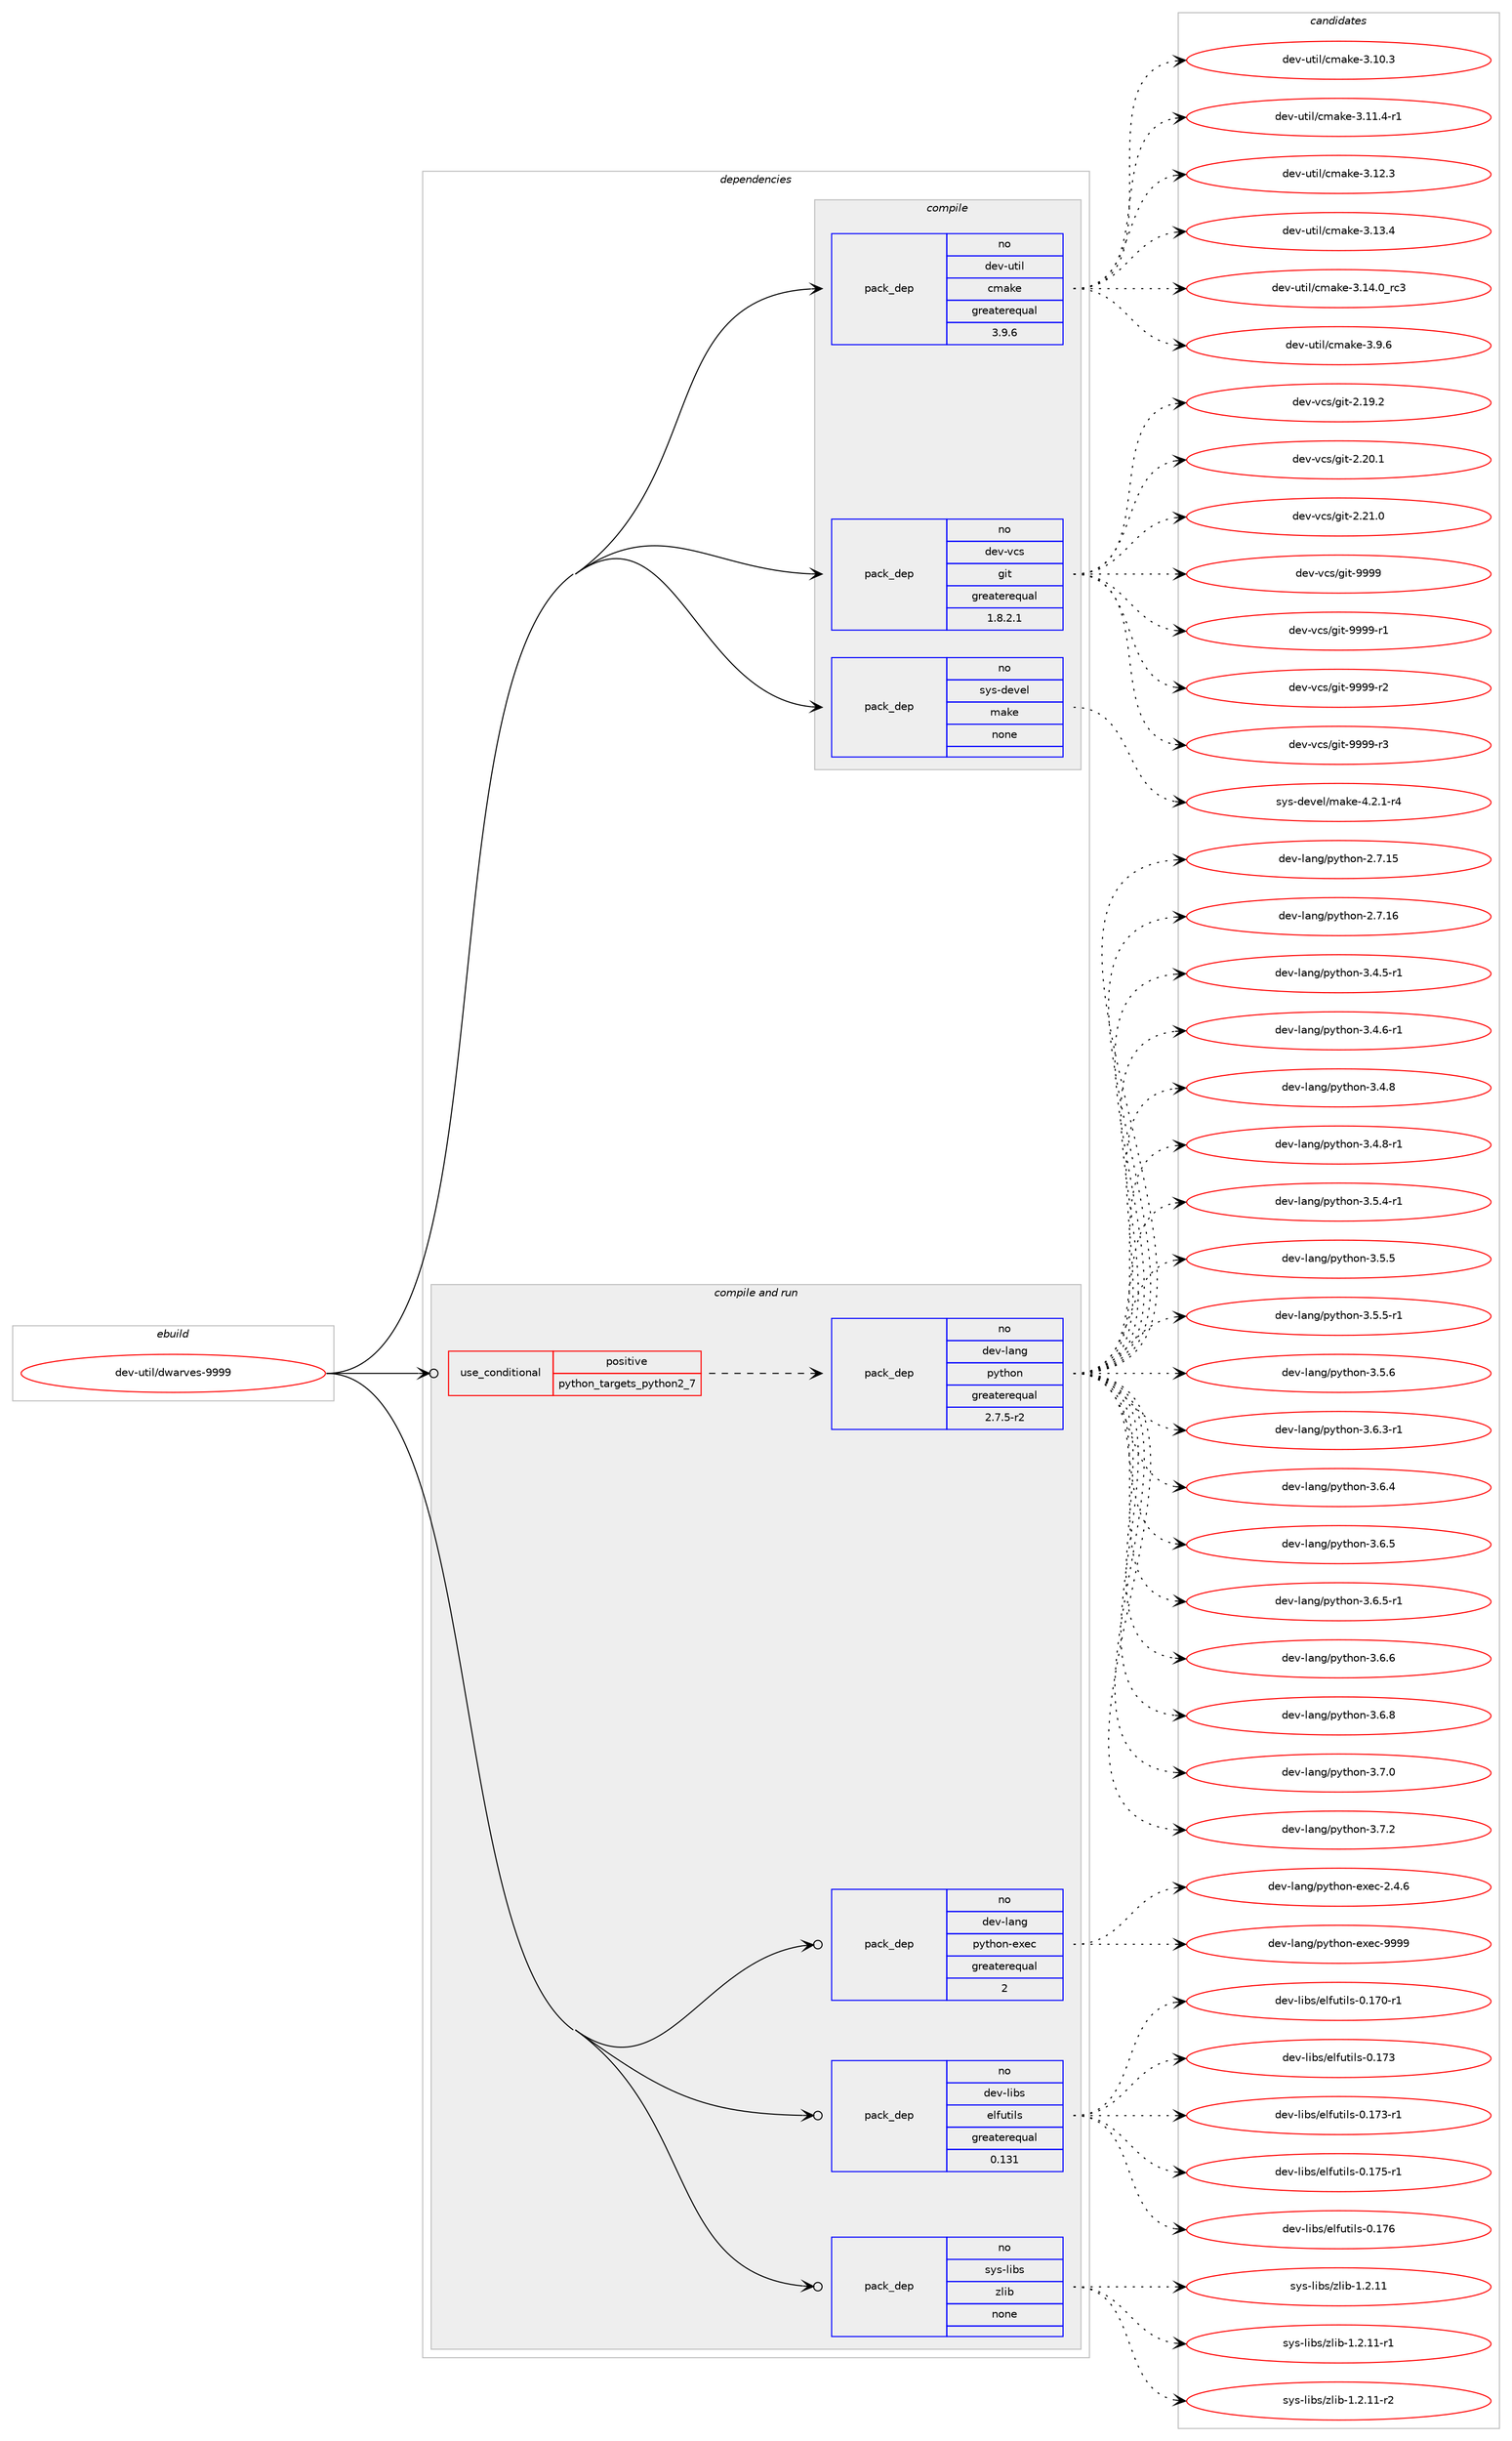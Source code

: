 digraph prolog {

# *************
# Graph options
# *************

newrank=true;
concentrate=true;
compound=true;
graph [rankdir=LR,fontname=Helvetica,fontsize=10,ranksep=1.5];#, ranksep=2.5, nodesep=0.2];
edge  [arrowhead=vee];
node  [fontname=Helvetica,fontsize=10];

# **********
# The ebuild
# **********

subgraph cluster_leftcol {
color=gray;
rank=same;
label=<<i>ebuild</i>>;
id [label="dev-util/dwarves-9999", color=red, width=4, href="../dev-util/dwarves-9999.svg"];
}

# ****************
# The dependencies
# ****************

subgraph cluster_midcol {
color=gray;
label=<<i>dependencies</i>>;
subgraph cluster_compile {
fillcolor="#eeeeee";
style=filled;
label=<<i>compile</i>>;
subgraph pack1096904 {
dependency1544777 [label=<<TABLE BORDER="0" CELLBORDER="1" CELLSPACING="0" CELLPADDING="4" WIDTH="220"><TR><TD ROWSPAN="6" CELLPADDING="30">pack_dep</TD></TR><TR><TD WIDTH="110">no</TD></TR><TR><TD>dev-util</TD></TR><TR><TD>cmake</TD></TR><TR><TD>greaterequal</TD></TR><TR><TD>3.9.6</TD></TR></TABLE>>, shape=none, color=blue];
}
id:e -> dependency1544777:w [weight=20,style="solid",arrowhead="vee"];
subgraph pack1096905 {
dependency1544778 [label=<<TABLE BORDER="0" CELLBORDER="1" CELLSPACING="0" CELLPADDING="4" WIDTH="220"><TR><TD ROWSPAN="6" CELLPADDING="30">pack_dep</TD></TR><TR><TD WIDTH="110">no</TD></TR><TR><TD>dev-vcs</TD></TR><TR><TD>git</TD></TR><TR><TD>greaterequal</TD></TR><TR><TD>1.8.2.1</TD></TR></TABLE>>, shape=none, color=blue];
}
id:e -> dependency1544778:w [weight=20,style="solid",arrowhead="vee"];
subgraph pack1096906 {
dependency1544779 [label=<<TABLE BORDER="0" CELLBORDER="1" CELLSPACING="0" CELLPADDING="4" WIDTH="220"><TR><TD ROWSPAN="6" CELLPADDING="30">pack_dep</TD></TR><TR><TD WIDTH="110">no</TD></TR><TR><TD>sys-devel</TD></TR><TR><TD>make</TD></TR><TR><TD>none</TD></TR><TR><TD></TD></TR></TABLE>>, shape=none, color=blue];
}
id:e -> dependency1544779:w [weight=20,style="solid",arrowhead="vee"];
}
subgraph cluster_compileandrun {
fillcolor="#eeeeee";
style=filled;
label=<<i>compile and run</i>>;
subgraph cond424250 {
dependency1544780 [label=<<TABLE BORDER="0" CELLBORDER="1" CELLSPACING="0" CELLPADDING="4"><TR><TD ROWSPAN="3" CELLPADDING="10">use_conditional</TD></TR><TR><TD>positive</TD></TR><TR><TD>python_targets_python2_7</TD></TR></TABLE>>, shape=none, color=red];
subgraph pack1096907 {
dependency1544781 [label=<<TABLE BORDER="0" CELLBORDER="1" CELLSPACING="0" CELLPADDING="4" WIDTH="220"><TR><TD ROWSPAN="6" CELLPADDING="30">pack_dep</TD></TR><TR><TD WIDTH="110">no</TD></TR><TR><TD>dev-lang</TD></TR><TR><TD>python</TD></TR><TR><TD>greaterequal</TD></TR><TR><TD>2.7.5-r2</TD></TR></TABLE>>, shape=none, color=blue];
}
dependency1544780:e -> dependency1544781:w [weight=20,style="dashed",arrowhead="vee"];
}
id:e -> dependency1544780:w [weight=20,style="solid",arrowhead="odotvee"];
subgraph pack1096908 {
dependency1544782 [label=<<TABLE BORDER="0" CELLBORDER="1" CELLSPACING="0" CELLPADDING="4" WIDTH="220"><TR><TD ROWSPAN="6" CELLPADDING="30">pack_dep</TD></TR><TR><TD WIDTH="110">no</TD></TR><TR><TD>dev-lang</TD></TR><TR><TD>python-exec</TD></TR><TR><TD>greaterequal</TD></TR><TR><TD>2</TD></TR></TABLE>>, shape=none, color=blue];
}
id:e -> dependency1544782:w [weight=20,style="solid",arrowhead="odotvee"];
subgraph pack1096909 {
dependency1544783 [label=<<TABLE BORDER="0" CELLBORDER="1" CELLSPACING="0" CELLPADDING="4" WIDTH="220"><TR><TD ROWSPAN="6" CELLPADDING="30">pack_dep</TD></TR><TR><TD WIDTH="110">no</TD></TR><TR><TD>dev-libs</TD></TR><TR><TD>elfutils</TD></TR><TR><TD>greaterequal</TD></TR><TR><TD>0.131</TD></TR></TABLE>>, shape=none, color=blue];
}
id:e -> dependency1544783:w [weight=20,style="solid",arrowhead="odotvee"];
subgraph pack1096910 {
dependency1544784 [label=<<TABLE BORDER="0" CELLBORDER="1" CELLSPACING="0" CELLPADDING="4" WIDTH="220"><TR><TD ROWSPAN="6" CELLPADDING="30">pack_dep</TD></TR><TR><TD WIDTH="110">no</TD></TR><TR><TD>sys-libs</TD></TR><TR><TD>zlib</TD></TR><TR><TD>none</TD></TR><TR><TD></TD></TR></TABLE>>, shape=none, color=blue];
}
id:e -> dependency1544784:w [weight=20,style="solid",arrowhead="odotvee"];
}
subgraph cluster_run {
fillcolor="#eeeeee";
style=filled;
label=<<i>run</i>>;
}
}

# **************
# The candidates
# **************

subgraph cluster_choices {
rank=same;
color=gray;
label=<<i>candidates</i>>;

subgraph choice1096904 {
color=black;
nodesep=1;
choice1001011184511711610510847991099710710145514649484651 [label="dev-util/cmake-3.10.3", color=red, width=4,href="../dev-util/cmake-3.10.3.svg"];
choice10010111845117116105108479910997107101455146494946524511449 [label="dev-util/cmake-3.11.4-r1", color=red, width=4,href="../dev-util/cmake-3.11.4-r1.svg"];
choice1001011184511711610510847991099710710145514649504651 [label="dev-util/cmake-3.12.3", color=red, width=4,href="../dev-util/cmake-3.12.3.svg"];
choice1001011184511711610510847991099710710145514649514652 [label="dev-util/cmake-3.13.4", color=red, width=4,href="../dev-util/cmake-3.13.4.svg"];
choice1001011184511711610510847991099710710145514649524648951149951 [label="dev-util/cmake-3.14.0_rc3", color=red, width=4,href="../dev-util/cmake-3.14.0_rc3.svg"];
choice10010111845117116105108479910997107101455146574654 [label="dev-util/cmake-3.9.6", color=red, width=4,href="../dev-util/cmake-3.9.6.svg"];
dependency1544777:e -> choice1001011184511711610510847991099710710145514649484651:w [style=dotted,weight="100"];
dependency1544777:e -> choice10010111845117116105108479910997107101455146494946524511449:w [style=dotted,weight="100"];
dependency1544777:e -> choice1001011184511711610510847991099710710145514649504651:w [style=dotted,weight="100"];
dependency1544777:e -> choice1001011184511711610510847991099710710145514649514652:w [style=dotted,weight="100"];
dependency1544777:e -> choice1001011184511711610510847991099710710145514649524648951149951:w [style=dotted,weight="100"];
dependency1544777:e -> choice10010111845117116105108479910997107101455146574654:w [style=dotted,weight="100"];
}
subgraph choice1096905 {
color=black;
nodesep=1;
choice10010111845118991154710310511645504649574650 [label="dev-vcs/git-2.19.2", color=red, width=4,href="../dev-vcs/git-2.19.2.svg"];
choice10010111845118991154710310511645504650484649 [label="dev-vcs/git-2.20.1", color=red, width=4,href="../dev-vcs/git-2.20.1.svg"];
choice10010111845118991154710310511645504650494648 [label="dev-vcs/git-2.21.0", color=red, width=4,href="../dev-vcs/git-2.21.0.svg"];
choice1001011184511899115471031051164557575757 [label="dev-vcs/git-9999", color=red, width=4,href="../dev-vcs/git-9999.svg"];
choice10010111845118991154710310511645575757574511449 [label="dev-vcs/git-9999-r1", color=red, width=4,href="../dev-vcs/git-9999-r1.svg"];
choice10010111845118991154710310511645575757574511450 [label="dev-vcs/git-9999-r2", color=red, width=4,href="../dev-vcs/git-9999-r2.svg"];
choice10010111845118991154710310511645575757574511451 [label="dev-vcs/git-9999-r3", color=red, width=4,href="../dev-vcs/git-9999-r3.svg"];
dependency1544778:e -> choice10010111845118991154710310511645504649574650:w [style=dotted,weight="100"];
dependency1544778:e -> choice10010111845118991154710310511645504650484649:w [style=dotted,weight="100"];
dependency1544778:e -> choice10010111845118991154710310511645504650494648:w [style=dotted,weight="100"];
dependency1544778:e -> choice1001011184511899115471031051164557575757:w [style=dotted,weight="100"];
dependency1544778:e -> choice10010111845118991154710310511645575757574511449:w [style=dotted,weight="100"];
dependency1544778:e -> choice10010111845118991154710310511645575757574511450:w [style=dotted,weight="100"];
dependency1544778:e -> choice10010111845118991154710310511645575757574511451:w [style=dotted,weight="100"];
}
subgraph choice1096906 {
color=black;
nodesep=1;
choice1151211154510010111810110847109971071014552465046494511452 [label="sys-devel/make-4.2.1-r4", color=red, width=4,href="../sys-devel/make-4.2.1-r4.svg"];
dependency1544779:e -> choice1151211154510010111810110847109971071014552465046494511452:w [style=dotted,weight="100"];
}
subgraph choice1096907 {
color=black;
nodesep=1;
choice10010111845108971101034711212111610411111045504655464953 [label="dev-lang/python-2.7.15", color=red, width=4,href="../dev-lang/python-2.7.15.svg"];
choice10010111845108971101034711212111610411111045504655464954 [label="dev-lang/python-2.7.16", color=red, width=4,href="../dev-lang/python-2.7.16.svg"];
choice1001011184510897110103471121211161041111104551465246534511449 [label="dev-lang/python-3.4.5-r1", color=red, width=4,href="../dev-lang/python-3.4.5-r1.svg"];
choice1001011184510897110103471121211161041111104551465246544511449 [label="dev-lang/python-3.4.6-r1", color=red, width=4,href="../dev-lang/python-3.4.6-r1.svg"];
choice100101118451089711010347112121116104111110455146524656 [label="dev-lang/python-3.4.8", color=red, width=4,href="../dev-lang/python-3.4.8.svg"];
choice1001011184510897110103471121211161041111104551465246564511449 [label="dev-lang/python-3.4.8-r1", color=red, width=4,href="../dev-lang/python-3.4.8-r1.svg"];
choice1001011184510897110103471121211161041111104551465346524511449 [label="dev-lang/python-3.5.4-r1", color=red, width=4,href="../dev-lang/python-3.5.4-r1.svg"];
choice100101118451089711010347112121116104111110455146534653 [label="dev-lang/python-3.5.5", color=red, width=4,href="../dev-lang/python-3.5.5.svg"];
choice1001011184510897110103471121211161041111104551465346534511449 [label="dev-lang/python-3.5.5-r1", color=red, width=4,href="../dev-lang/python-3.5.5-r1.svg"];
choice100101118451089711010347112121116104111110455146534654 [label="dev-lang/python-3.5.6", color=red, width=4,href="../dev-lang/python-3.5.6.svg"];
choice1001011184510897110103471121211161041111104551465446514511449 [label="dev-lang/python-3.6.3-r1", color=red, width=4,href="../dev-lang/python-3.6.3-r1.svg"];
choice100101118451089711010347112121116104111110455146544652 [label="dev-lang/python-3.6.4", color=red, width=4,href="../dev-lang/python-3.6.4.svg"];
choice100101118451089711010347112121116104111110455146544653 [label="dev-lang/python-3.6.5", color=red, width=4,href="../dev-lang/python-3.6.5.svg"];
choice1001011184510897110103471121211161041111104551465446534511449 [label="dev-lang/python-3.6.5-r1", color=red, width=4,href="../dev-lang/python-3.6.5-r1.svg"];
choice100101118451089711010347112121116104111110455146544654 [label="dev-lang/python-3.6.6", color=red, width=4,href="../dev-lang/python-3.6.6.svg"];
choice100101118451089711010347112121116104111110455146544656 [label="dev-lang/python-3.6.8", color=red, width=4,href="../dev-lang/python-3.6.8.svg"];
choice100101118451089711010347112121116104111110455146554648 [label="dev-lang/python-3.7.0", color=red, width=4,href="../dev-lang/python-3.7.0.svg"];
choice100101118451089711010347112121116104111110455146554650 [label="dev-lang/python-3.7.2", color=red, width=4,href="../dev-lang/python-3.7.2.svg"];
dependency1544781:e -> choice10010111845108971101034711212111610411111045504655464953:w [style=dotted,weight="100"];
dependency1544781:e -> choice10010111845108971101034711212111610411111045504655464954:w [style=dotted,weight="100"];
dependency1544781:e -> choice1001011184510897110103471121211161041111104551465246534511449:w [style=dotted,weight="100"];
dependency1544781:e -> choice1001011184510897110103471121211161041111104551465246544511449:w [style=dotted,weight="100"];
dependency1544781:e -> choice100101118451089711010347112121116104111110455146524656:w [style=dotted,weight="100"];
dependency1544781:e -> choice1001011184510897110103471121211161041111104551465246564511449:w [style=dotted,weight="100"];
dependency1544781:e -> choice1001011184510897110103471121211161041111104551465346524511449:w [style=dotted,weight="100"];
dependency1544781:e -> choice100101118451089711010347112121116104111110455146534653:w [style=dotted,weight="100"];
dependency1544781:e -> choice1001011184510897110103471121211161041111104551465346534511449:w [style=dotted,weight="100"];
dependency1544781:e -> choice100101118451089711010347112121116104111110455146534654:w [style=dotted,weight="100"];
dependency1544781:e -> choice1001011184510897110103471121211161041111104551465446514511449:w [style=dotted,weight="100"];
dependency1544781:e -> choice100101118451089711010347112121116104111110455146544652:w [style=dotted,weight="100"];
dependency1544781:e -> choice100101118451089711010347112121116104111110455146544653:w [style=dotted,weight="100"];
dependency1544781:e -> choice1001011184510897110103471121211161041111104551465446534511449:w [style=dotted,weight="100"];
dependency1544781:e -> choice100101118451089711010347112121116104111110455146544654:w [style=dotted,weight="100"];
dependency1544781:e -> choice100101118451089711010347112121116104111110455146544656:w [style=dotted,weight="100"];
dependency1544781:e -> choice100101118451089711010347112121116104111110455146554648:w [style=dotted,weight="100"];
dependency1544781:e -> choice100101118451089711010347112121116104111110455146554650:w [style=dotted,weight="100"];
}
subgraph choice1096908 {
color=black;
nodesep=1;
choice1001011184510897110103471121211161041111104510112010199455046524654 [label="dev-lang/python-exec-2.4.6", color=red, width=4,href="../dev-lang/python-exec-2.4.6.svg"];
choice10010111845108971101034711212111610411111045101120101994557575757 [label="dev-lang/python-exec-9999", color=red, width=4,href="../dev-lang/python-exec-9999.svg"];
dependency1544782:e -> choice1001011184510897110103471121211161041111104510112010199455046524654:w [style=dotted,weight="100"];
dependency1544782:e -> choice10010111845108971101034711212111610411111045101120101994557575757:w [style=dotted,weight="100"];
}
subgraph choice1096909 {
color=black;
nodesep=1;
choice1001011184510810598115471011081021171161051081154548464955484511449 [label="dev-libs/elfutils-0.170-r1", color=red, width=4,href="../dev-libs/elfutils-0.170-r1.svg"];
choice100101118451081059811547101108102117116105108115454846495551 [label="dev-libs/elfutils-0.173", color=red, width=4,href="../dev-libs/elfutils-0.173.svg"];
choice1001011184510810598115471011081021171161051081154548464955514511449 [label="dev-libs/elfutils-0.173-r1", color=red, width=4,href="../dev-libs/elfutils-0.173-r1.svg"];
choice1001011184510810598115471011081021171161051081154548464955534511449 [label="dev-libs/elfutils-0.175-r1", color=red, width=4,href="../dev-libs/elfutils-0.175-r1.svg"];
choice100101118451081059811547101108102117116105108115454846495554 [label="dev-libs/elfutils-0.176", color=red, width=4,href="../dev-libs/elfutils-0.176.svg"];
dependency1544783:e -> choice1001011184510810598115471011081021171161051081154548464955484511449:w [style=dotted,weight="100"];
dependency1544783:e -> choice100101118451081059811547101108102117116105108115454846495551:w [style=dotted,weight="100"];
dependency1544783:e -> choice1001011184510810598115471011081021171161051081154548464955514511449:w [style=dotted,weight="100"];
dependency1544783:e -> choice1001011184510810598115471011081021171161051081154548464955534511449:w [style=dotted,weight="100"];
dependency1544783:e -> choice100101118451081059811547101108102117116105108115454846495554:w [style=dotted,weight="100"];
}
subgraph choice1096910 {
color=black;
nodesep=1;
choice1151211154510810598115471221081059845494650464949 [label="sys-libs/zlib-1.2.11", color=red, width=4,href="../sys-libs/zlib-1.2.11.svg"];
choice11512111545108105981154712210810598454946504649494511449 [label="sys-libs/zlib-1.2.11-r1", color=red, width=4,href="../sys-libs/zlib-1.2.11-r1.svg"];
choice11512111545108105981154712210810598454946504649494511450 [label="sys-libs/zlib-1.2.11-r2", color=red, width=4,href="../sys-libs/zlib-1.2.11-r2.svg"];
dependency1544784:e -> choice1151211154510810598115471221081059845494650464949:w [style=dotted,weight="100"];
dependency1544784:e -> choice11512111545108105981154712210810598454946504649494511449:w [style=dotted,weight="100"];
dependency1544784:e -> choice11512111545108105981154712210810598454946504649494511450:w [style=dotted,weight="100"];
}
}

}
